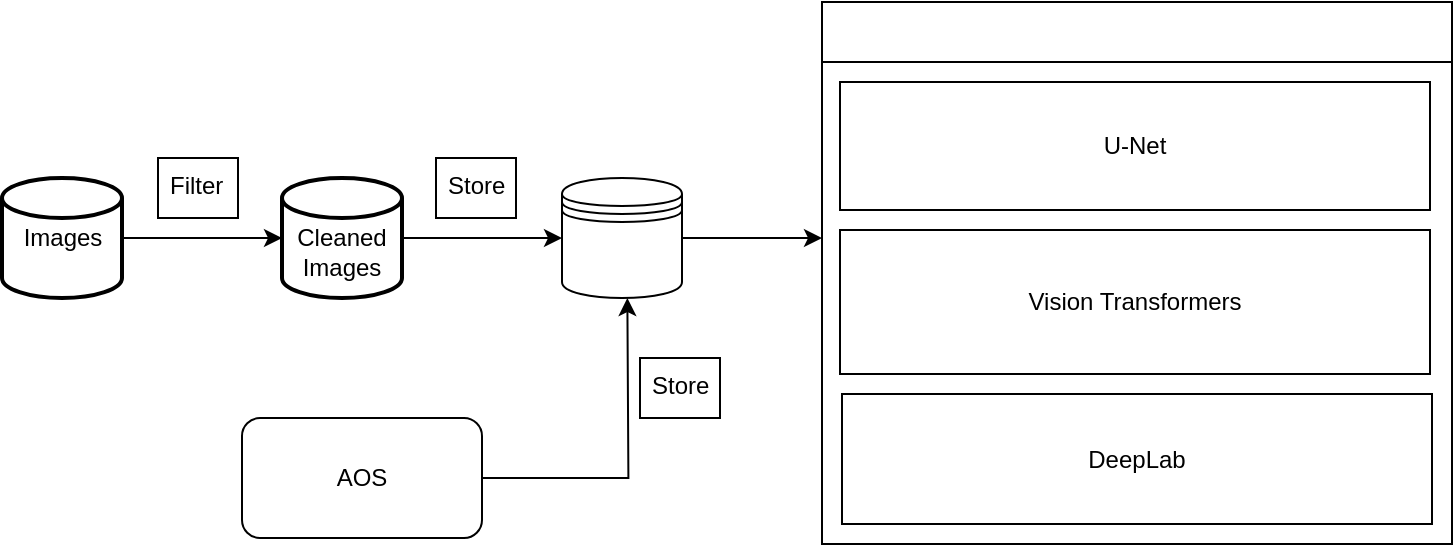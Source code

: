 <mxfile version="22.1.7" type="device">
  <diagram name="Page-1" id="D85m3oNZCkceCj5Q-Jok">
    <mxGraphModel dx="856" dy="1208" grid="0" gridSize="10" guides="1" tooltips="1" connect="1" arrows="1" fold="1" page="0" pageScale="1" pageWidth="827" pageHeight="1169" background="none" math="0" shadow="0">
      <root>
        <mxCell id="0" />
        <mxCell id="1" parent="0" />
        <mxCell id="PtfDP_7yqImkqfP17MFI-7" value="" style="edgeStyle=orthogonalEdgeStyle;rounded=0;orthogonalLoop=1;jettySize=auto;html=1;labelBackgroundColor=none;fontColor=#000000;strokeColor=#000000;" parent="1" source="PtfDP_7yqImkqfP17MFI-5" target="PtfDP_7yqImkqfP17MFI-6" edge="1">
          <mxGeometry relative="1" as="geometry" />
        </mxCell>
        <mxCell id="PtfDP_7yqImkqfP17MFI-5" value="Images" style="strokeWidth=2;html=1;shape=mxgraph.flowchart.database;labelBackgroundColor=none;strokeColor=#000000;fontColor=#000000;labelBorderColor=none;gradientColor=default;fillColor=none;" parent="1" vertex="1">
          <mxGeometry x="90" y="110" width="60" height="60" as="geometry" />
        </mxCell>
        <mxCell id="PtfDP_7yqImkqfP17MFI-9" value="" style="edgeStyle=orthogonalEdgeStyle;rounded=0;orthogonalLoop=1;jettySize=auto;html=1;labelBackgroundColor=none;fontColor=#000000;strokeColor=#000000;" parent="1" source="PtfDP_7yqImkqfP17MFI-6" edge="1">
          <mxGeometry relative="1" as="geometry">
            <mxPoint x="370" y="140" as="targetPoint" />
          </mxGeometry>
        </mxCell>
        <mxCell id="PtfDP_7yqImkqfP17MFI-6" value="&lt;br&gt;Cleaned Images" style="strokeWidth=2;html=1;shape=mxgraph.flowchart.database;whiteSpace=wrap;labelBackgroundColor=none;strokeColor=#000000;fillColor=none;fontColor=#000000;" parent="1" vertex="1">
          <mxGeometry x="230" y="110" width="60" height="60" as="geometry" />
        </mxCell>
        <mxCell id="PtfDP_7yqImkqfP17MFI-18" style="edgeStyle=orthogonalEdgeStyle;rounded=0;orthogonalLoop=1;jettySize=auto;html=1;labelBackgroundColor=none;fontColor=#000000;strokeColor=#000000;" parent="1" source="PtfDP_7yqImkqfP17MFI-11" edge="1">
          <mxGeometry relative="1" as="geometry">
            <mxPoint x="500" y="140" as="targetPoint" />
          </mxGeometry>
        </mxCell>
        <mxCell id="PtfDP_7yqImkqfP17MFI-11" value="" style="shape=datastore;whiteSpace=wrap;html=1;labelBackgroundColor=none;strokeColor=#000000;fillColor=none;fontColor=#000000;" parent="1" vertex="1">
          <mxGeometry x="370" y="110" width="60" height="60" as="geometry" />
        </mxCell>
        <mxCell id="PtfDP_7yqImkqfP17MFI-13" value="AOS" style="rounded=1;whiteSpace=wrap;html=1;labelBackgroundColor=none;strokeColor=#000000;fillColor=none;fontColor=#000000;" parent="1" vertex="1">
          <mxGeometry x="210" y="230" width="120" height="60" as="geometry" />
        </mxCell>
        <mxCell id="PtfDP_7yqImkqfP17MFI-14" style="edgeStyle=orthogonalEdgeStyle;rounded=0;orthogonalLoop=1;jettySize=auto;html=1;entryX=0.328;entryY=1;entryDx=0;entryDy=0;entryPerimeter=0;labelBackgroundColor=none;fontColor=#000000;strokeColor=#000000;exitX=1;exitY=0.5;exitDx=0;exitDy=0;" parent="1" source="PtfDP_7yqImkqfP17MFI-13" edge="1">
          <mxGeometry relative="1" as="geometry">
            <mxPoint x="343" y="260" as="sourcePoint" />
            <mxPoint x="402.68" y="170" as="targetPoint" />
          </mxGeometry>
        </mxCell>
        <mxCell id="PtfDP_7yqImkqfP17MFI-15" value="Filter" style="text;strokeColor=#000000;fillColor=none;spacingLeft=4;spacingRight=4;overflow=hidden;rotatable=0;points=[[0,0.5],[1,0.5]];portConstraint=eastwest;fontSize=12;whiteSpace=wrap;html=1;labelBackgroundColor=none;fontColor=#000000;" parent="1" vertex="1">
          <mxGeometry x="168" y="100" width="40" height="30" as="geometry" />
        </mxCell>
        <mxCell id="PtfDP_7yqImkqfP17MFI-16" value="Store" style="text;strokeColor=#000000;fillColor=none;spacingLeft=4;spacingRight=4;overflow=hidden;rotatable=0;points=[[0,0.5],[1,0.5]];portConstraint=eastwest;fontSize=12;whiteSpace=wrap;html=1;labelBackgroundColor=none;fontColor=#000000;" parent="1" vertex="1">
          <mxGeometry x="307" y="100" width="40" height="30" as="geometry" />
        </mxCell>
        <mxCell id="PtfDP_7yqImkqfP17MFI-17" value="Store" style="text;strokeColor=#000000;fillColor=none;spacingLeft=4;spacingRight=4;overflow=hidden;rotatable=0;points=[[0,0.5],[1,0.5]];portConstraint=eastwest;fontSize=12;whiteSpace=wrap;html=1;labelBackgroundColor=none;fontColor=#000000;" parent="1" vertex="1">
          <mxGeometry x="409" y="200" width="40" height="30" as="geometry" />
        </mxCell>
        <mxCell id="h7iZzn8VtebRX-iVQrVb-1" value="" style="rounded=0;whiteSpace=wrap;html=1;" vertex="1" parent="1">
          <mxGeometry x="500" y="22.5" width="315" height="270.5" as="geometry" />
        </mxCell>
        <mxCell id="h7iZzn8VtebRX-iVQrVb-2" value="" style="rounded=0;whiteSpace=wrap;html=1;" vertex="1" parent="1">
          <mxGeometry x="500" y="22" width="315" height="30" as="geometry" />
        </mxCell>
        <mxCell id="h7iZzn8VtebRX-iVQrVb-3" style="edgeStyle=orthogonalEdgeStyle;rounded=0;orthogonalLoop=1;jettySize=auto;html=1;exitX=0.5;exitY=1;exitDx=0;exitDy=0;" edge="1" parent="1" source="h7iZzn8VtebRX-iVQrVb-2" target="h7iZzn8VtebRX-iVQrVb-2">
          <mxGeometry relative="1" as="geometry" />
        </mxCell>
        <mxCell id="h7iZzn8VtebRX-iVQrVb-4" value="" style="shape=image;verticalLabelPosition=bottom;labelBackgroundColor=default;verticalAlign=top;aspect=fixed;imageAspect=0;image=https://miro.medium.com/v2/resize:fit:691/1*VSQ0XEywxSgZBwW05GsZtw.png;" vertex="1" parent="1">
          <mxGeometry x="640.5" y="25.95" width="34" height="22.09" as="geometry" />
        </mxCell>
        <mxCell id="h7iZzn8VtebRX-iVQrVb-5" value="U-Net" style="rounded=0;whiteSpace=wrap;html=1;" vertex="1" parent="1">
          <mxGeometry x="509" y="62" width="295" height="64" as="geometry" />
        </mxCell>
        <mxCell id="h7iZzn8VtebRX-iVQrVb-6" value="Vision Transformers" style="rounded=0;whiteSpace=wrap;html=1;" vertex="1" parent="1">
          <mxGeometry x="509" y="136" width="295" height="72" as="geometry" />
        </mxCell>
        <mxCell id="h7iZzn8VtebRX-iVQrVb-7" value="DeepLab" style="rounded=0;whiteSpace=wrap;html=1;" vertex="1" parent="1">
          <mxGeometry x="510" y="218" width="295" height="65" as="geometry" />
        </mxCell>
      </root>
    </mxGraphModel>
  </diagram>
</mxfile>
